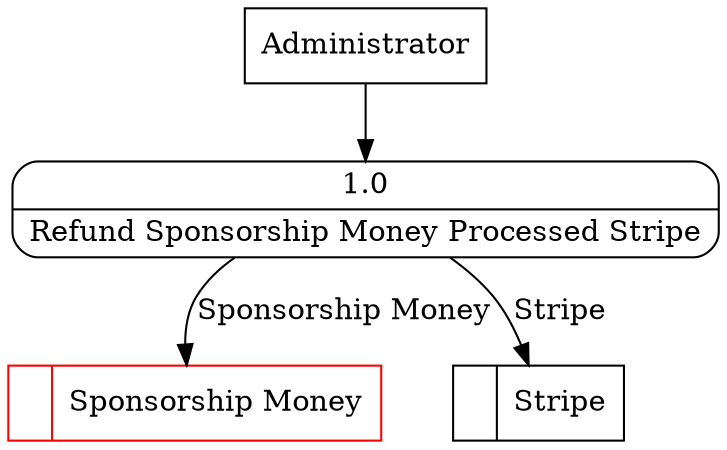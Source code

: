 digraph dfd2{ 
node[shape=record]
200 [label="<f0>  |<f1> Sponsorship Money " color=red];
201 [label="<f0>  |<f1> Stripe " ];
202 [label="Administrator" shape=box];
203 [label="{<f0> 1.0|<f1> Refund Sponsorship Money Processed Stripe }" shape=Mrecord];
202 -> 203
203 -> 200 [label="Sponsorship Money"]
203 -> 201 [label="Stripe"]
}